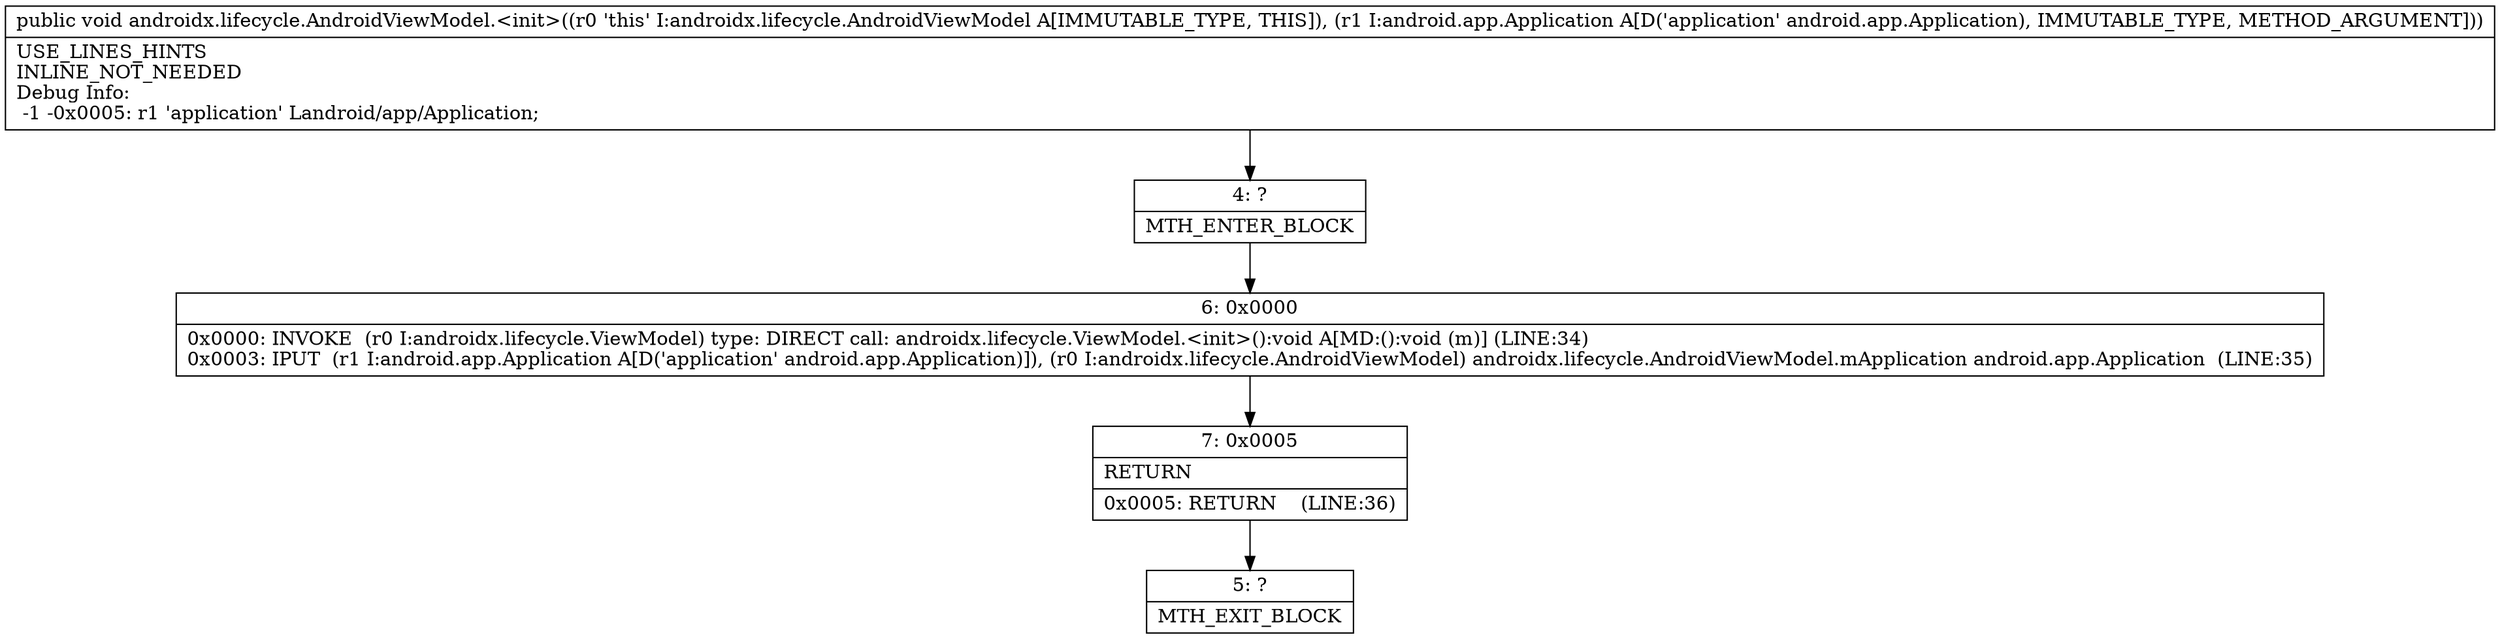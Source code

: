 digraph "CFG forandroidx.lifecycle.AndroidViewModel.\<init\>(Landroid\/app\/Application;)V" {
Node_4 [shape=record,label="{4\:\ ?|MTH_ENTER_BLOCK\l}"];
Node_6 [shape=record,label="{6\:\ 0x0000|0x0000: INVOKE  (r0 I:androidx.lifecycle.ViewModel) type: DIRECT call: androidx.lifecycle.ViewModel.\<init\>():void A[MD:():void (m)] (LINE:34)\l0x0003: IPUT  (r1 I:android.app.Application A[D('application' android.app.Application)]), (r0 I:androidx.lifecycle.AndroidViewModel) androidx.lifecycle.AndroidViewModel.mApplication android.app.Application  (LINE:35)\l}"];
Node_7 [shape=record,label="{7\:\ 0x0005|RETURN\l|0x0005: RETURN    (LINE:36)\l}"];
Node_5 [shape=record,label="{5\:\ ?|MTH_EXIT_BLOCK\l}"];
MethodNode[shape=record,label="{public void androidx.lifecycle.AndroidViewModel.\<init\>((r0 'this' I:androidx.lifecycle.AndroidViewModel A[IMMUTABLE_TYPE, THIS]), (r1 I:android.app.Application A[D('application' android.app.Application), IMMUTABLE_TYPE, METHOD_ARGUMENT]))  | USE_LINES_HINTS\lINLINE_NOT_NEEDED\lDebug Info:\l  \-1 \-0x0005: r1 'application' Landroid\/app\/Application;\l}"];
MethodNode -> Node_4;Node_4 -> Node_6;
Node_6 -> Node_7;
Node_7 -> Node_5;
}

